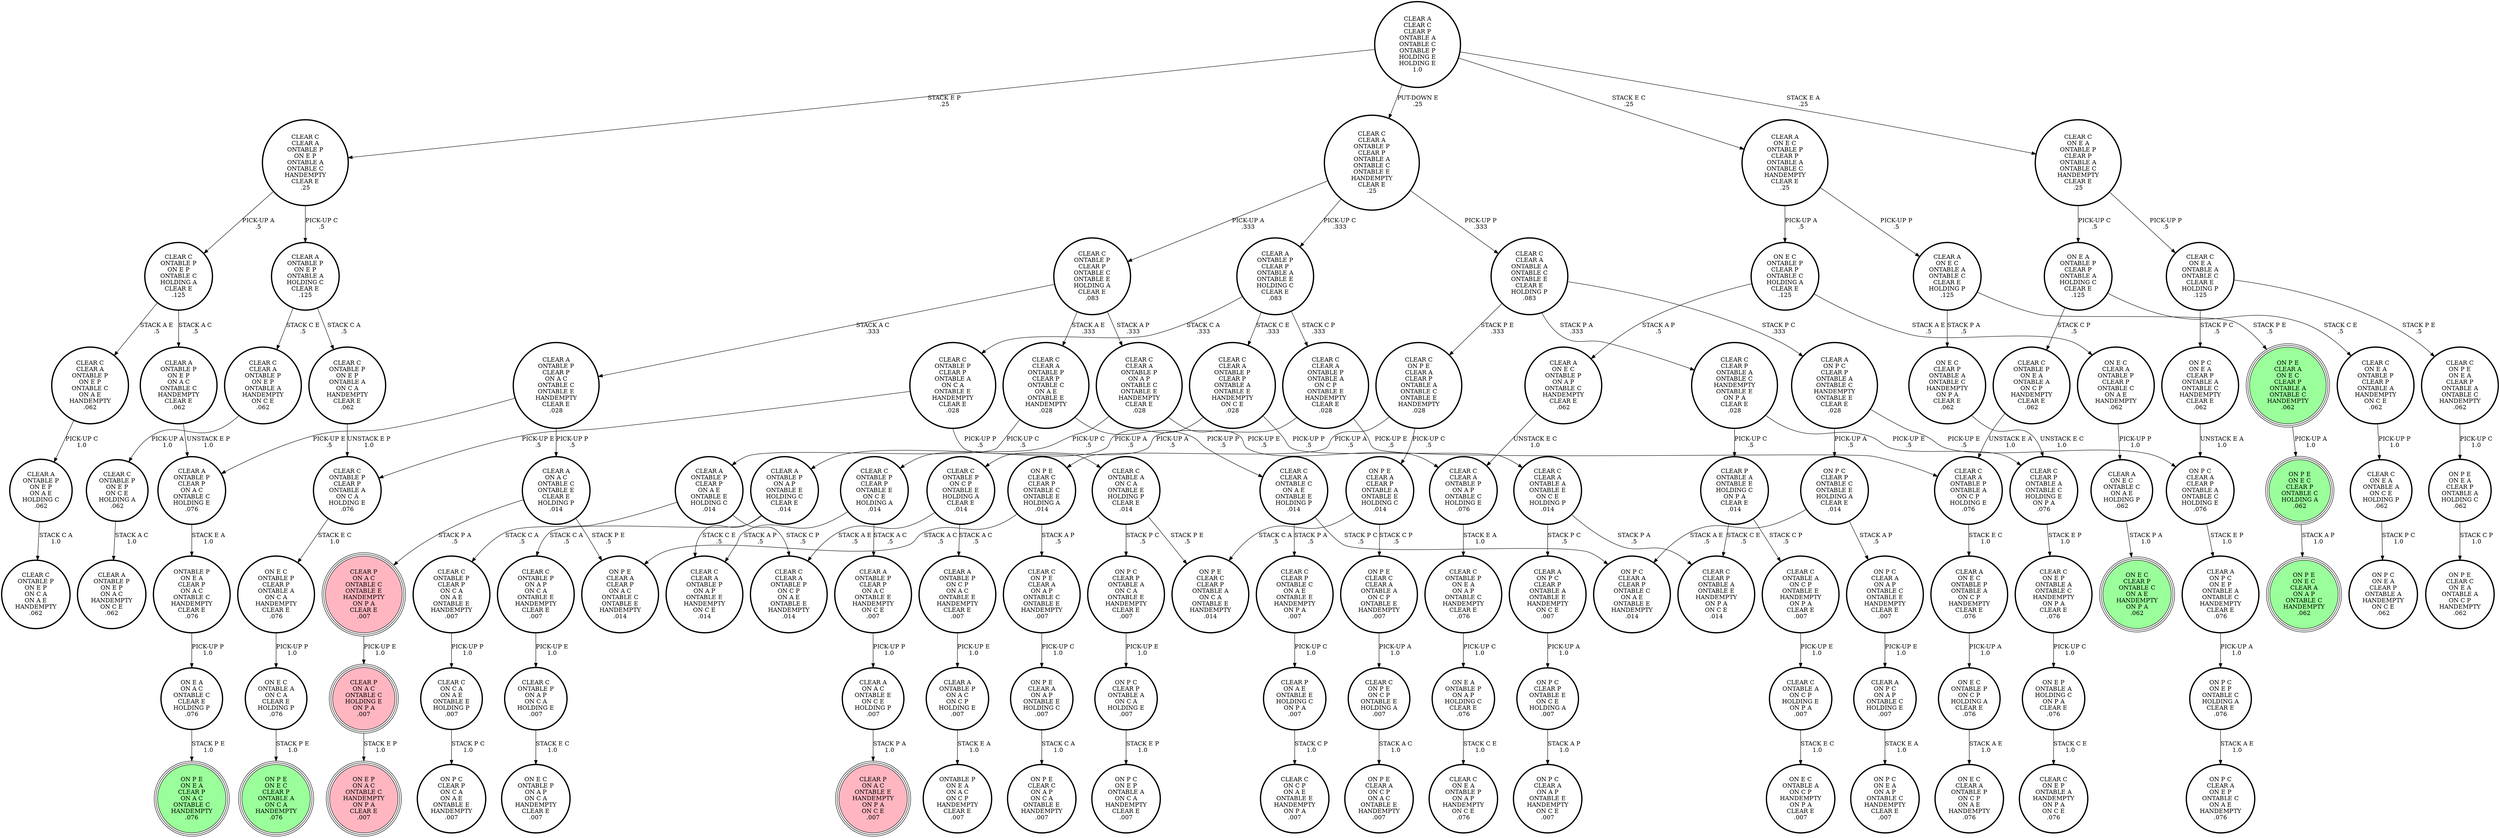 digraph {
"CLEAR C\nONTABLE P\nON E P\nONTABLE C\nHOLDING A\nCLEAR E\n.125\n" -> "CLEAR A\nONTABLE P\nON E P\nON A C\nONTABLE C\nHANDEMPTY\nCLEAR E\n.062\n"[label="STACK A C\n.5\n"];
"CLEAR C\nONTABLE P\nON E P\nONTABLE C\nHOLDING A\nCLEAR E\n.125\n" -> "CLEAR C\nCLEAR A\nONTABLE P\nON E P\nONTABLE C\nON A E\nHANDEMPTY\n.062\n"[label="STACK A E\n.5\n"];
"CLEAR A\nCLEAR C\nCLEAR P\nONTABLE A\nONTABLE C\nONTABLE P\nHOLDING E\nHOLDING E\n1.0\n" -> "CLEAR C\nCLEAR A\nONTABLE P\nCLEAR P\nONTABLE A\nONTABLE C\nONTABLE E\nHANDEMPTY\nCLEAR E\n.25\n"[label="PUT-DOWN E\n.25\n"];
"CLEAR A\nCLEAR C\nCLEAR P\nONTABLE A\nONTABLE C\nONTABLE P\nHOLDING E\nHOLDING E\n1.0\n" -> "CLEAR A\nON E C\nONTABLE P\nCLEAR P\nONTABLE A\nONTABLE C\nHANDEMPTY\nCLEAR E\n.25\n"[label="STACK E C\n.25\n"];
"CLEAR A\nCLEAR C\nCLEAR P\nONTABLE A\nONTABLE C\nONTABLE P\nHOLDING E\nHOLDING E\n1.0\n" -> "CLEAR C\nON E A\nONTABLE P\nCLEAR P\nONTABLE A\nONTABLE C\nHANDEMPTY\nCLEAR E\n.25\n"[label="STACK E A\n.25\n"];
"CLEAR A\nCLEAR C\nCLEAR P\nONTABLE A\nONTABLE C\nONTABLE P\nHOLDING E\nHOLDING E\n1.0\n" -> "CLEAR C\nCLEAR A\nONTABLE P\nON E P\nONTABLE A\nONTABLE C\nHANDEMPTY\nCLEAR E\n.25\n"[label="STACK E P\n.25\n"];
"CLEAR C\nCLEAR P\nONTABLE C\nON A E\nONTABLE E\nHANDEMPTY\nON P A\n.007\n" -> "CLEAR P\nON A E\nONTABLE E\nHOLDING C\nON P A\n.007\n"[label="PICK-UP C\n1.0\n"];
"CLEAR A\nONTABLE P\nON E P\nONTABLE A\nHOLDING C\nCLEAR E\n.125\n" -> "CLEAR C\nCLEAR A\nONTABLE P\nON E P\nONTABLE A\nHANDEMPTY\nON C E\n.062\n"[label="STACK C E\n.5\n"];
"CLEAR A\nONTABLE P\nON E P\nONTABLE A\nHOLDING C\nCLEAR E\n.125\n" -> "CLEAR C\nONTABLE P\nON E P\nONTABLE A\nON C A\nHANDEMPTY\nCLEAR E\n.062\n"[label="STACK C A\n.5\n"];
"CLEAR C\nCLEAR A\nONTABLE P\nON E P\nONTABLE C\nON A E\nHANDEMPTY\n.062\n" -> "CLEAR A\nONTABLE P\nON E P\nON A E\nHOLDING C\n.062\n"[label="PICK-UP C\n1.0\n"];
"CLEAR C\nCLEAR P\nONTABLE A\nONTABLE C\nHANDEMPTY\nONTABLE E\nON P A\nCLEAR E\n.028\n" -> "CLEAR C\nCLEAR P\nONTABLE A\nONTABLE C\nHOLDING E\nON P A\n.076\n"[label="PICK-UP E\n.5\n"];
"CLEAR C\nCLEAR P\nONTABLE A\nONTABLE C\nHANDEMPTY\nONTABLE E\nON P A\nCLEAR E\n.028\n" -> "CLEAR P\nONTABLE A\nONTABLE E\nHOLDING C\nON P A\nCLEAR E\n.014\n"[label="PICK-UP C\n.5\n"];
"CLEAR C\nONTABLE P\nON C P\nONTABLE E\nHOLDING A\nCLEAR E\n.014\n" -> "CLEAR C\nCLEAR A\nONTABLE P\nON C P\nON A E\nONTABLE E\nHANDEMPTY\n.014\n"[label="STACK A E\n.5\n"];
"CLEAR C\nONTABLE P\nON C P\nONTABLE E\nHOLDING A\nCLEAR E\n.014\n" -> "CLEAR A\nONTABLE P\nON C P\nON A C\nONTABLE E\nHANDEMPTY\nCLEAR E\n.007\n"[label="STACK A C\n.5\n"];
"CLEAR C\nONTABLE P\nON E P\nON C E\nHOLDING A\n.062\n" -> "CLEAR A\nONTABLE P\nON E P\nON A C\nHANDEMPTY\nON C E\n.062\n"[label="STACK A C\n1.0\n"];
"CLEAR A\nONTABLE P\nCLEAR P\nON A E\nONTABLE E\nHOLDING C\n.014\n" -> "CLEAR C\nONTABLE P\nCLEAR P\nON C A\nON A E\nONTABLE E\nHANDEMPTY\n.007\n"[label="STACK C A\n.5\n"];
"CLEAR A\nONTABLE P\nCLEAR P\nON A E\nONTABLE E\nHOLDING C\n.014\n" -> "CLEAR C\nCLEAR A\nONTABLE P\nON C P\nON A E\nONTABLE E\nHANDEMPTY\n.014\n"[label="STACK C P\n.5\n"];
"ON P E\nCLEAR A\nCLEAR P\nONTABLE A\nONTABLE E\nHOLDING C\n.014\n" -> "ON P E\nCLEAR C\nCLEAR A\nONTABLE A\nON C P\nONTABLE E\nHANDEMPTY\n.007\n"[label="STACK C P\n.5\n"];
"ON P E\nCLEAR A\nCLEAR P\nONTABLE A\nONTABLE E\nHOLDING C\n.014\n" -> "ON P E\nCLEAR C\nCLEAR P\nONTABLE A\nON C A\nONTABLE E\nHANDEMPTY\n.014\n"[label="STACK C A\n.5\n"];
"CLEAR A\nONTABLE P\nCLEAR P\nON A C\nONTABLE C\nHOLDING E\n.076\n" -> "ONTABLE P\nON E A\nCLEAR P\nON A C\nONTABLE C\nHANDEMPTY\nCLEAR E\n.076\n"[label="STACK E A\n1.0\n"];
"CLEAR C\nONTABLE A\nON C A\nONTABLE E\nHOLDING P\nCLEAR E\n.014\n" -> "ON P E\nCLEAR C\nCLEAR P\nONTABLE A\nON C A\nONTABLE E\nHANDEMPTY\n.014\n"[label="STACK P E\n.5\n"];
"CLEAR C\nONTABLE A\nON C A\nONTABLE E\nHOLDING P\nCLEAR E\n.014\n" -> "ON P C\nCLEAR P\nONTABLE A\nON C A\nONTABLE E\nHANDEMPTY\nCLEAR E\n.007\n"[label="STACK P C\n.5\n"];
"CLEAR C\nONTABLE P\nCLEAR P\nONTABLE E\nON C E\nHOLDING A\n.014\n" -> "CLEAR C\nCLEAR A\nONTABLE P\nON A P\nONTABLE E\nHANDEMPTY\nON C E\n.014\n"[label="STACK A P\n.5\n"];
"CLEAR C\nONTABLE P\nCLEAR P\nONTABLE E\nON C E\nHOLDING A\n.014\n" -> "CLEAR A\nONTABLE P\nCLEAR P\nON A C\nONTABLE E\nHANDEMPTY\nON C E\n.007\n"[label="STACK A C\n.5\n"];
"CLEAR C\nONTABLE P\nCLEAR P\nONTABLE A\nON C A\nHOLDING E\n.076\n" -> "ON E C\nONTABLE P\nCLEAR P\nONTABLE A\nON C A\nHANDEMPTY\nCLEAR E\n.076\n"[label="STACK E C\n1.0\n"];
"CLEAR C\nONTABLE A\nON C P\nHOLDING E\nON P A\n.007\n" -> "ON E C\nONTABLE A\nON C P\nHANDEMPTY\nON P A\nCLEAR E\n.007\n"[label="STACK E C\n1.0\n"];
"CLEAR C\nCLEAR A\nONTABLE P\nCLEAR P\nONTABLE C\nON A E\nONTABLE E\nHANDEMPTY\n.028\n" -> "CLEAR A\nONTABLE P\nCLEAR P\nON A E\nONTABLE E\nHOLDING C\n.014\n"[label="PICK-UP C\n.5\n"];
"CLEAR C\nCLEAR A\nONTABLE P\nCLEAR P\nONTABLE C\nON A E\nONTABLE E\nHANDEMPTY\n.028\n" -> "CLEAR C\nCLEAR A\nONTABLE C\nON A E\nONTABLE E\nHOLDING P\n.014\n"[label="PICK-UP P\n.5\n"];
"ON P C\nCLEAR P\nONTABLE C\nONTABLE E\nHOLDING A\nCLEAR E\n.014\n" -> "ON P C\nCLEAR A\nCLEAR P\nONTABLE C\nON A E\nONTABLE E\nHANDEMPTY\n.014\n"[label="STACK A E\n.5\n"];
"ON P C\nCLEAR P\nONTABLE C\nONTABLE E\nHOLDING A\nCLEAR E\n.014\n" -> "ON P C\nCLEAR A\nON A P\nONTABLE C\nONTABLE E\nHANDEMPTY\nCLEAR E\n.007\n"[label="STACK A P\n.5\n"];
"CLEAR C\nCLEAR A\nONTABLE P\nON E P\nONTABLE A\nHANDEMPTY\nON C E\n.062\n" -> "CLEAR C\nONTABLE P\nON E P\nON C E\nHOLDING A\n.062\n"[label="PICK-UP A\n1.0\n"];
"CLEAR A\nONTABLE P\nCLEAR P\nONTABLE A\nONTABLE E\nHOLDING C\nCLEAR E\n.083\n" -> "CLEAR C\nCLEAR A\nONTABLE P\nCLEAR P\nONTABLE A\nONTABLE E\nHANDEMPTY\nON C E\n.028\n"[label="STACK C E\n.333\n"];
"CLEAR A\nONTABLE P\nCLEAR P\nONTABLE A\nONTABLE E\nHOLDING C\nCLEAR E\n.083\n" -> "CLEAR C\nCLEAR A\nONTABLE P\nONTABLE A\nON C P\nONTABLE E\nHANDEMPTY\nCLEAR E\n.028\n"[label="STACK C P\n.333\n"];
"CLEAR A\nONTABLE P\nCLEAR P\nONTABLE A\nONTABLE E\nHOLDING C\nCLEAR E\n.083\n" -> "CLEAR C\nONTABLE P\nCLEAR P\nONTABLE A\nON C A\nONTABLE E\nHANDEMPTY\nCLEAR E\n.028\n"[label="STACK C A\n.333\n"];
"ON P E\nON E C\nCLEAR P\nONTABLE C\nHOLDING A\n.062\n" -> "ON P E\nON E C\nCLEAR A\nON A P\nONTABLE C\nHANDEMPTY\n.062\n"[label="STACK A P\n1.0\n"];
"CLEAR A\nONTABLE P\nON A P\nONTABLE E\nHOLDING C\nCLEAR E\n.014\n" -> "CLEAR C\nONTABLE P\nON A P\nON C A\nONTABLE E\nHANDEMPTY\nCLEAR E\n.007\n"[label="STACK C A\n.5\n"];
"CLEAR A\nONTABLE P\nON A P\nONTABLE E\nHOLDING C\nCLEAR E\n.014\n" -> "CLEAR C\nCLEAR A\nONTABLE P\nON A P\nONTABLE E\nHANDEMPTY\nON C E\n.014\n"[label="STACK C E\n.5\n"];
"CLEAR A\nONTABLE P\nCLEAR P\nON A C\nONTABLE C\nONTABLE E\nHANDEMPTY\nCLEAR E\n.028\n" -> "CLEAR A\nONTABLE P\nCLEAR P\nON A C\nONTABLE C\nHOLDING E\n.076\n"[label="PICK-UP E\n.5\n"];
"CLEAR A\nONTABLE P\nCLEAR P\nON A C\nONTABLE C\nONTABLE E\nHANDEMPTY\nCLEAR E\n.028\n" -> "CLEAR A\nON A C\nONTABLE C\nONTABLE E\nCLEAR E\nHOLDING P\n.014\n"[label="PICK-UP P\n.5\n"];
"ON E C\nONTABLE P\nCLEAR P\nONTABLE C\nHOLDING A\nCLEAR E\n.125\n" -> "CLEAR A\nON E C\nONTABLE P\nON A P\nONTABLE C\nHANDEMPTY\nCLEAR E\n.062\n"[label="STACK A P\n.5\n"];
"ON E C\nONTABLE P\nCLEAR P\nONTABLE C\nHOLDING A\nCLEAR E\n.125\n" -> "ON E C\nCLEAR A\nONTABLE P\nCLEAR P\nONTABLE C\nON A E\nHANDEMPTY\n.062\n"[label="STACK A E\n.5\n"];
"CLEAR C\nONTABLE P\nON A P\nON C A\nHOLDING E\n.007\n" -> "ON E C\nONTABLE P\nON A P\nON C A\nHANDEMPTY\nCLEAR E\n.007\n"[label="STACK E C\n1.0\n"];
"CLEAR A\nONTABLE P\nCLEAR P\nON A C\nONTABLE E\nHANDEMPTY\nON C E\n.007\n" -> "CLEAR A\nON A C\nONTABLE E\nON C E\nHOLDING P\n.007\n"[label="PICK-UP P\n1.0\n"];
"CLEAR C\nON E A\nONTABLE A\nONTABLE C\nCLEAR E\nHOLDING P\n.125\n" -> "CLEAR C\nON P E\nON E A\nCLEAR P\nONTABLE A\nONTABLE C\nHANDEMPTY\n.062\n"[label="STACK P E\n.5\n"];
"CLEAR C\nON E A\nONTABLE A\nONTABLE C\nCLEAR E\nHOLDING P\n.125\n" -> "ON P C\nON E A\nCLEAR P\nONTABLE A\nONTABLE C\nHANDEMPTY\nCLEAR E\n.062\n"[label="STACK P C\n.5\n"];
"ON P C\nCLEAR A\nON A P\nONTABLE C\nONTABLE E\nHANDEMPTY\nCLEAR E\n.007\n" -> "CLEAR A\nON P C\nON A P\nONTABLE C\nHOLDING E\n.007\n"[label="PICK-UP E\n1.0\n"];
"CLEAR C\nON P E\nON C P\nONTABLE E\nHOLDING A\n.007\n" -> "ON P E\nCLEAR A\nON C P\nON A C\nONTABLE E\nHANDEMPTY\n.007\n"[label="STACK A C\n1.0\n"];
"CLEAR C\nCLEAR A\nONTABLE P\nCLEAR P\nONTABLE A\nONTABLE C\nONTABLE E\nHANDEMPTY\nCLEAR E\n.25\n" -> "CLEAR C\nONTABLE P\nCLEAR P\nONTABLE C\nONTABLE E\nHOLDING A\nCLEAR E\n.083\n"[label="PICK-UP A\n.333\n"];
"CLEAR C\nCLEAR A\nONTABLE P\nCLEAR P\nONTABLE A\nONTABLE C\nONTABLE E\nHANDEMPTY\nCLEAR E\n.25\n" -> "CLEAR A\nONTABLE P\nCLEAR P\nONTABLE A\nONTABLE E\nHOLDING C\nCLEAR E\n.083\n"[label="PICK-UP C\n.333\n"];
"CLEAR C\nCLEAR A\nONTABLE P\nCLEAR P\nONTABLE A\nONTABLE C\nONTABLE E\nHANDEMPTY\nCLEAR E\n.25\n" -> "CLEAR C\nCLEAR A\nONTABLE A\nONTABLE C\nONTABLE E\nCLEAR E\nHOLDING P\n.083\n"[label="PICK-UP P\n.333\n"];
"ON P E\nCLEAR A\nON A P\nONTABLE E\nHOLDING C\n.007\n" -> "ON P E\nCLEAR C\nON A P\nON C A\nONTABLE E\nHANDEMPTY\n.007\n"[label="STACK C A\n1.0\n"];
"CLEAR A\nON E C\nONTABLE P\nONTABLE A\nON C P\nHANDEMPTY\nCLEAR E\n.076\n" -> "ON E C\nONTABLE P\nON C P\nHOLDING A\nCLEAR E\n.076\n"[label="PICK-UP A\n1.0\n"];
"ON P E\nON E A\nCLEAR P\nONTABLE A\nHOLDING C\n.062\n" -> "ON P E\nCLEAR C\nON E A\nONTABLE A\nON C P\nHANDEMPTY\n.062\n"[label="STACK C P\n1.0\n"];
"CLEAR P\nONTABLE A\nONTABLE E\nHOLDING C\nON P A\nCLEAR E\n.014\n" -> "CLEAR C\nCLEAR P\nONTABLE A\nONTABLE E\nHANDEMPTY\nON P A\nON C E\n.014\n"[label="STACK C E\n.5\n"];
"CLEAR P\nONTABLE A\nONTABLE E\nHOLDING C\nON P A\nCLEAR E\n.014\n" -> "CLEAR C\nONTABLE A\nON C P\nONTABLE E\nHANDEMPTY\nON P A\nCLEAR E\n.007\n"[label="STACK C P\n.5\n"];
"CLEAR C\nON E A\nONTABLE P\nCLEAR P\nONTABLE A\nHANDEMPTY\nON C E\n.062\n" -> "CLEAR C\nON E A\nONTABLE A\nON C E\nHOLDING P\n.062\n"[label="PICK-UP P\n1.0\n"];
"CLEAR A\nON A C\nONTABLE C\nONTABLE E\nCLEAR E\nHOLDING P\n.014\n" -> "ON P E\nCLEAR A\nCLEAR P\nON A C\nONTABLE C\nONTABLE E\nHANDEMPTY\n.014\n"[label="STACK P E\n.5\n"];
"CLEAR A\nON A C\nONTABLE C\nONTABLE E\nCLEAR E\nHOLDING P\n.014\n" -> "CLEAR P\nON A C\nONTABLE C\nONTABLE E\nHANDEMPTY\nON P A\nCLEAR E\n.007\n"[label="STACK P A\n.5\n"];
"CLEAR C\nCLEAR A\nONTABLE A\nONTABLE E\nON C E\nHOLDING P\n.014\n" -> "CLEAR A\nON P C\nCLEAR P\nONTABLE A\nONTABLE E\nHANDEMPTY\nON C E\n.007\n"[label="STACK P C\n.5\n"];
"CLEAR C\nCLEAR A\nONTABLE A\nONTABLE E\nON C E\nHOLDING P\n.014\n" -> "CLEAR C\nCLEAR P\nONTABLE A\nONTABLE E\nHANDEMPTY\nON P A\nON C E\n.014\n"[label="STACK P A\n.5\n"];
"CLEAR C\nCLEAR A\nONTABLE P\nCLEAR P\nONTABLE A\nONTABLE E\nHANDEMPTY\nON C E\n.028\n" -> "CLEAR C\nCLEAR A\nONTABLE A\nONTABLE E\nON C E\nHOLDING P\n.014\n"[label="PICK-UP P\n.5\n"];
"CLEAR C\nCLEAR A\nONTABLE P\nCLEAR P\nONTABLE A\nONTABLE E\nHANDEMPTY\nON C E\n.028\n" -> "CLEAR C\nONTABLE P\nCLEAR P\nONTABLE E\nON C E\nHOLDING A\n.014\n"[label="PICK-UP A\n.5\n"];
"CLEAR C\nONTABLE P\nON A P\nON C A\nONTABLE E\nHANDEMPTY\nCLEAR E\n.007\n" -> "CLEAR C\nONTABLE P\nON A P\nON C A\nHOLDING E\n.007\n"[label="PICK-UP E\n1.0\n"];
"CLEAR C\nCLEAR A\nONTABLE P\nONTABLE A\nON C P\nONTABLE E\nHANDEMPTY\nCLEAR E\n.028\n" -> "CLEAR C\nCLEAR A\nONTABLE P\nONTABLE A\nON C P\nHOLDING E\n.076\n"[label="PICK-UP E\n.5\n"];
"CLEAR C\nCLEAR A\nONTABLE P\nONTABLE A\nON C P\nONTABLE E\nHANDEMPTY\nCLEAR E\n.028\n" -> "CLEAR C\nONTABLE P\nON C P\nONTABLE E\nHOLDING A\nCLEAR E\n.014\n"[label="PICK-UP A\n.5\n"];
"CLEAR A\nON P C\nON E P\nONTABLE A\nONTABLE C\nHANDEMPTY\nCLEAR E\n.076\n" -> "ON P C\nON E P\nONTABLE C\nHOLDING A\nCLEAR E\n.076\n"[label="PICK-UP A\n1.0\n"];
"CLEAR P\nON A E\nONTABLE E\nHOLDING C\nON P A\n.007\n" -> "CLEAR C\nON C P\nON A E\nONTABLE E\nHANDEMPTY\nON P A\n.007\n"[label="STACK C P\n1.0\n"];
"CLEAR C\nCLEAR P\nONTABLE A\nONTABLE C\nHOLDING E\nON P A\n.076\n" -> "CLEAR C\nON E P\nONTABLE A\nONTABLE C\nHANDEMPTY\nON P A\nCLEAR E\n.076\n"[label="STACK E P\n1.0\n"];
"CLEAR A\nONTABLE P\nON C P\nON A C\nONTABLE E\nHANDEMPTY\nCLEAR E\n.007\n" -> "CLEAR A\nONTABLE P\nON A C\nON C P\nHOLDING E\n.007\n"[label="PICK-UP E\n1.0\n"];
"CLEAR C\nON E P\nONTABLE A\nONTABLE C\nHANDEMPTY\nON P A\nCLEAR E\n.076\n" -> "ON E P\nONTABLE A\nHOLDING C\nON P A\nCLEAR E\n.076\n"[label="PICK-UP C\n1.0\n"];
"ON P E\nCLEAR C\nCLEAR A\nONTABLE A\nON C P\nONTABLE E\nHANDEMPTY\n.007\n" -> "CLEAR C\nON P E\nON C P\nONTABLE E\nHOLDING A\n.007\n"[label="PICK-UP A\n1.0\n"];
"CLEAR A\nONTABLE P\nON E P\nON A E\nHOLDING C\n.062\n" -> "CLEAR C\nONTABLE P\nON E P\nON C A\nON A E\nHANDEMPTY\n.062\n"[label="STACK C A\n1.0\n"];
"CLEAR C\nONTABLE P\nON E A\nONTABLE A\nON C P\nHANDEMPTY\nCLEAR E\n.062\n" -> "CLEAR C\nCLEAR A\nONTABLE P\nONTABLE A\nON C P\nHOLDING E\n.076\n"[label="UNSTACK E A\n1.0\n"];
"CLEAR C\nONTABLE P\nCLEAR P\nONTABLE A\nON C A\nONTABLE E\nHANDEMPTY\nCLEAR E\n.028\n" -> "CLEAR C\nONTABLE P\nCLEAR P\nONTABLE A\nON C A\nHOLDING E\n.076\n"[label="PICK-UP E\n.5\n"];
"CLEAR C\nONTABLE P\nCLEAR P\nONTABLE A\nON C A\nONTABLE E\nHANDEMPTY\nCLEAR E\n.028\n" -> "CLEAR C\nONTABLE A\nON C A\nONTABLE E\nHOLDING P\nCLEAR E\n.014\n"[label="PICK-UP P\n.5\n"];
"CLEAR P\nON A C\nONTABLE C\nONTABLE E\nHANDEMPTY\nON P A\nCLEAR E\n.007\n" -> "CLEAR P\nON A C\nONTABLE C\nHOLDING E\nON P A\n.007\n"[label="PICK-UP E\n1.0\n"];
"ONTABLE P\nON E A\nCLEAR P\nON A C\nONTABLE C\nHANDEMPTY\nCLEAR E\n.076\n" -> "ON E A\nON A C\nONTABLE C\nCLEAR E\nHOLDING P\n.076\n"[label="PICK-UP P\n1.0\n"];
"CLEAR A\nONTABLE P\nON A C\nON C P\nHOLDING E\n.007\n" -> "ONTABLE P\nON E A\nON A C\nON C P\nHANDEMPTY\nCLEAR E\n.007\n"[label="STACK E A\n1.0\n"];
"ON E C\nONTABLE P\nON C P\nHOLDING A\nCLEAR E\n.076\n" -> "ON E C\nCLEAR A\nONTABLE P\nON C P\nON A E\nHANDEMPTY\n.076\n"[label="STACK A E\n1.0\n"];
"CLEAR A\nON E C\nONTABLE C\nON A E\nHOLDING P\n.062\n" -> "ON E C\nCLEAR P\nONTABLE C\nON A E\nHANDEMPTY\nON P A\n.062\n"[label="STACK P A\n1.0\n"];
"CLEAR C\nONTABLE P\nCLEAR P\nONTABLE C\nONTABLE E\nHOLDING A\nCLEAR E\n.083\n" -> "CLEAR A\nONTABLE P\nCLEAR P\nON A C\nONTABLE C\nONTABLE E\nHANDEMPTY\nCLEAR E\n.028\n"[label="STACK A C\n.333\n"];
"CLEAR C\nONTABLE P\nCLEAR P\nONTABLE C\nONTABLE E\nHOLDING A\nCLEAR E\n.083\n" -> "CLEAR C\nCLEAR A\nONTABLE P\nCLEAR P\nONTABLE C\nON A E\nONTABLE E\nHANDEMPTY\n.028\n"[label="STACK A E\n.333\n"];
"CLEAR C\nONTABLE P\nCLEAR P\nONTABLE C\nONTABLE E\nHOLDING A\nCLEAR E\n.083\n" -> "CLEAR C\nCLEAR A\nONTABLE P\nON A P\nONTABLE C\nONTABLE E\nHANDEMPTY\nCLEAR E\n.028\n"[label="STACK A P\n.333\n"];
"ON E C\nCLEAR P\nONTABLE A\nONTABLE C\nHANDEMPTY\nON P A\nCLEAR E\n.062\n" -> "CLEAR C\nCLEAR P\nONTABLE A\nONTABLE C\nHOLDING E\nON P A\n.076\n"[label="UNSTACK E C\n1.0\n"];
"ON E P\nONTABLE A\nHOLDING C\nON P A\nCLEAR E\n.076\n" -> "CLEAR C\nON E P\nONTABLE A\nHANDEMPTY\nON P A\nON C E\n.076\n"[label="STACK C E\n1.0\n"];
"ON P E\nCLEAR A\nON E C\nCLEAR P\nONTABLE A\nONTABLE C\nHANDEMPTY\n.062\n" -> "ON P E\nON E C\nCLEAR P\nONTABLE C\nHOLDING A\n.062\n"[label="PICK-UP A\n1.0\n"];
"CLEAR C\nON P E\nCLEAR A\nON A P\nONTABLE C\nONTABLE E\nHANDEMPTY\n.007\n" -> "ON P E\nCLEAR A\nON A P\nONTABLE E\nHOLDING C\n.007\n"[label="PICK-UP C\n1.0\n"];
"ON E A\nONTABLE P\nON A P\nHOLDING C\nCLEAR E\n.076\n" -> "CLEAR C\nON E A\nONTABLE P\nON A P\nHANDEMPTY\nON C E\n.076\n"[label="STACK C E\n1.0\n"];
"CLEAR C\nON E A\nONTABLE A\nON C E\nHOLDING P\n.062\n" -> "ON P C\nON E A\nCLEAR P\nONTABLE A\nHANDEMPTY\nON C E\n.062\n"[label="STACK P C\n1.0\n"];
"CLEAR C\nCLEAR A\nONTABLE P\nON A P\nONTABLE C\nHOLDING E\n.076\n" -> "CLEAR C\nONTABLE P\nON E A\nON A P\nONTABLE C\nHANDEMPTY\nCLEAR E\n.076\n"[label="STACK E A\n1.0\n"];
"CLEAR A\nON E C\nONTABLE A\nONTABLE C\nCLEAR E\nHOLDING P\n.125\n" -> "ON P E\nCLEAR A\nON E C\nCLEAR P\nONTABLE A\nONTABLE C\nHANDEMPTY\n.062\n"[label="STACK P E\n.5\n"];
"CLEAR A\nON E C\nONTABLE A\nONTABLE C\nCLEAR E\nHOLDING P\n.125\n" -> "ON E C\nCLEAR P\nONTABLE A\nONTABLE C\nHANDEMPTY\nON P A\nCLEAR E\n.062\n"[label="STACK P A\n.5\n"];
"ON P C\nCLEAR P\nONTABLE E\nON C E\nHOLDING A\n.007\n" -> "ON P C\nCLEAR A\nON A P\nONTABLE E\nHANDEMPTY\nON C E\n.007\n"[label="STACK A P\n1.0\n"];
"ON P E\nCLEAR C\nCLEAR P\nONTABLE C\nONTABLE E\nHOLDING A\n.014\n" -> "ON P E\nCLEAR A\nCLEAR P\nON A C\nONTABLE C\nONTABLE E\nHANDEMPTY\n.014\n"[label="STACK A C\n.5\n"];
"ON P E\nCLEAR C\nCLEAR P\nONTABLE C\nONTABLE E\nHOLDING A\n.014\n" -> "CLEAR C\nON P E\nCLEAR A\nON A P\nONTABLE C\nONTABLE E\nHANDEMPTY\n.007\n"[label="STACK A P\n.5\n"];
"ON E C\nONTABLE P\nCLEAR P\nONTABLE A\nON C A\nHANDEMPTY\nCLEAR E\n.076\n" -> "ON E C\nONTABLE A\nON C A\nCLEAR E\nHOLDING P\n.076\n"[label="PICK-UP P\n1.0\n"];
"CLEAR C\nCLEAR A\nONTABLE P\nONTABLE A\nON C P\nHOLDING E\n.076\n" -> "CLEAR A\nON E C\nONTABLE P\nONTABLE A\nON C P\nHANDEMPTY\nCLEAR E\n.076\n"[label="STACK E C\n1.0\n"];
"ON P C\nCLEAR P\nONTABLE A\nON C A\nHOLDING E\n.007\n" -> "ON P C\nON E P\nONTABLE A\nON C A\nHANDEMPTY\nCLEAR E\n.007\n"[label="STACK E P\n1.0\n"];
"CLEAR C\nCLEAR A\nONTABLE C\nON A E\nONTABLE E\nHOLDING P\n.014\n" -> "CLEAR C\nCLEAR P\nONTABLE C\nON A E\nONTABLE E\nHANDEMPTY\nON P A\n.007\n"[label="STACK P A\n.5\n"];
"CLEAR C\nCLEAR A\nONTABLE C\nON A E\nONTABLE E\nHOLDING P\n.014\n" -> "ON P C\nCLEAR A\nCLEAR P\nONTABLE C\nON A E\nONTABLE E\nHANDEMPTY\n.014\n"[label="STACK P C\n.5\n"];
"CLEAR C\nON E A\nONTABLE P\nCLEAR P\nONTABLE A\nONTABLE C\nHANDEMPTY\nCLEAR E\n.25\n" -> "CLEAR C\nON E A\nONTABLE A\nONTABLE C\nCLEAR E\nHOLDING P\n.125\n"[label="PICK-UP P\n.5\n"];
"CLEAR C\nON E A\nONTABLE P\nCLEAR P\nONTABLE A\nONTABLE C\nHANDEMPTY\nCLEAR E\n.25\n" -> "ON E A\nONTABLE P\nCLEAR P\nONTABLE A\nHOLDING C\nCLEAR E\n.125\n"[label="PICK-UP C\n.5\n"];
"CLEAR A\nON E C\nONTABLE P\nCLEAR P\nONTABLE A\nONTABLE C\nHANDEMPTY\nCLEAR E\n.25\n" -> "CLEAR A\nON E C\nONTABLE A\nONTABLE C\nCLEAR E\nHOLDING P\n.125\n"[label="PICK-UP P\n.5\n"];
"CLEAR A\nON E C\nONTABLE P\nCLEAR P\nONTABLE A\nONTABLE C\nHANDEMPTY\nCLEAR E\n.25\n" -> "ON E C\nONTABLE P\nCLEAR P\nONTABLE C\nHOLDING A\nCLEAR E\n.125\n"[label="PICK-UP A\n.5\n"];
"CLEAR A\nONTABLE P\nON E P\nON A C\nONTABLE C\nHANDEMPTY\nCLEAR E\n.062\n" -> "CLEAR A\nONTABLE P\nCLEAR P\nON A C\nONTABLE C\nHOLDING E\n.076\n"[label="UNSTACK E P\n1.0\n"];
"CLEAR C\nON P E\nON E A\nCLEAR P\nONTABLE A\nONTABLE C\nHANDEMPTY\n.062\n" -> "ON P E\nON E A\nCLEAR P\nONTABLE A\nHOLDING C\n.062\n"[label="PICK-UP C\n1.0\n"];
"ON E A\nONTABLE P\nCLEAR P\nONTABLE A\nHOLDING C\nCLEAR E\n.125\n" -> "CLEAR C\nONTABLE P\nON E A\nONTABLE A\nON C P\nHANDEMPTY\nCLEAR E\n.062\n"[label="STACK C P\n.5\n"];
"ON E A\nONTABLE P\nCLEAR P\nONTABLE A\nHOLDING C\nCLEAR E\n.125\n" -> "CLEAR C\nON E A\nONTABLE P\nCLEAR P\nONTABLE A\nHANDEMPTY\nON C E\n.062\n"[label="STACK C E\n.5\n"];
"CLEAR P\nON A C\nONTABLE C\nHOLDING E\nON P A\n.007\n" -> "ON E P\nON A C\nONTABLE C\nHANDEMPTY\nON P A\nCLEAR E\n.007\n"[label="STACK E P\n1.0\n"];
"ON P C\nON E A\nCLEAR P\nONTABLE A\nONTABLE C\nHANDEMPTY\nCLEAR E\n.062\n" -> "ON P C\nCLEAR A\nCLEAR P\nONTABLE A\nONTABLE C\nHOLDING E\n.076\n"[label="UNSTACK E A\n1.0\n"];
"CLEAR C\nCLEAR A\nONTABLE P\nON A P\nONTABLE C\nONTABLE E\nHANDEMPTY\nCLEAR E\n.028\n" -> "CLEAR C\nCLEAR A\nONTABLE P\nON A P\nONTABLE C\nHOLDING E\n.076\n"[label="PICK-UP E\n.5\n"];
"CLEAR C\nCLEAR A\nONTABLE P\nON A P\nONTABLE C\nONTABLE E\nHANDEMPTY\nCLEAR E\n.028\n" -> "CLEAR A\nONTABLE P\nON A P\nONTABLE E\nHOLDING C\nCLEAR E\n.014\n"[label="PICK-UP C\n.5\n"];
"CLEAR A\nON P C\nCLEAR P\nONTABLE A\nONTABLE C\nHANDEMPTY\nONTABLE E\nCLEAR E\n.028\n" -> "ON P C\nCLEAR P\nONTABLE C\nONTABLE E\nHOLDING A\nCLEAR E\n.014\n"[label="PICK-UP A\n.5\n"];
"CLEAR A\nON P C\nCLEAR P\nONTABLE A\nONTABLE C\nHANDEMPTY\nONTABLE E\nCLEAR E\n.028\n" -> "ON P C\nCLEAR A\nCLEAR P\nONTABLE A\nONTABLE C\nHOLDING E\n.076\n"[label="PICK-UP E\n.5\n"];
"CLEAR A\nON A C\nONTABLE E\nON C E\nHOLDING P\n.007\n" -> "CLEAR P\nON A C\nONTABLE E\nHANDEMPTY\nON P A\nON C E\n.007\n"[label="STACK P A\n1.0\n"];
"ON E C\nCLEAR A\nONTABLE P\nCLEAR P\nONTABLE C\nON A E\nHANDEMPTY\n.062\n" -> "CLEAR A\nON E C\nONTABLE C\nON A E\nHOLDING P\n.062\n"[label="PICK-UP P\n1.0\n"];
"CLEAR C\nON C A\nON A E\nONTABLE E\nHOLDING P\n.007\n" -> "ON P C\nCLEAR P\nON C A\nON A E\nONTABLE E\nHANDEMPTY\n.007\n"[label="STACK P C\n1.0\n"];
"CLEAR C\nCLEAR A\nONTABLE A\nONTABLE C\nONTABLE E\nCLEAR E\nHOLDING P\n.083\n" -> "CLEAR C\nCLEAR P\nONTABLE A\nONTABLE C\nHANDEMPTY\nONTABLE E\nON P A\nCLEAR E\n.028\n"[label="STACK P A\n.333\n"];
"CLEAR C\nCLEAR A\nONTABLE A\nONTABLE C\nONTABLE E\nCLEAR E\nHOLDING P\n.083\n" -> "CLEAR C\nON P E\nCLEAR A\nCLEAR P\nONTABLE A\nONTABLE C\nONTABLE E\nHANDEMPTY\n.028\n"[label="STACK P E\n.333\n"];
"CLEAR C\nCLEAR A\nONTABLE A\nONTABLE C\nONTABLE E\nCLEAR E\nHOLDING P\n.083\n" -> "CLEAR A\nON P C\nCLEAR P\nONTABLE A\nONTABLE C\nHANDEMPTY\nONTABLE E\nCLEAR E\n.028\n"[label="STACK P C\n.333\n"];
"CLEAR A\nON P C\nON A P\nONTABLE C\nHOLDING E\n.007\n" -> "ON P C\nON E A\nON A P\nONTABLE C\nHANDEMPTY\nCLEAR E\n.007\n"[label="STACK E A\n1.0\n"];
"ON E C\nONTABLE A\nON C A\nCLEAR E\nHOLDING P\n.076\n" -> "ON P E\nON E C\nCLEAR P\nONTABLE A\nON C A\nHANDEMPTY\n.076\n"[label="STACK P E\n1.0\n"];
"ON E A\nON A C\nONTABLE C\nCLEAR E\nHOLDING P\n.076\n" -> "ON P E\nON E A\nCLEAR P\nON A C\nONTABLE C\nHANDEMPTY\n.076\n"[label="STACK P E\n1.0\n"];
"CLEAR C\nONTABLE P\nON E P\nONTABLE A\nON C A\nHANDEMPTY\nCLEAR E\n.062\n" -> "CLEAR C\nONTABLE P\nCLEAR P\nONTABLE A\nON C A\nHOLDING E\n.076\n"[label="UNSTACK E P\n1.0\n"];
"CLEAR C\nONTABLE A\nON C P\nONTABLE E\nHANDEMPTY\nON P A\nCLEAR E\n.007\n" -> "CLEAR C\nONTABLE A\nON C P\nHOLDING E\nON P A\n.007\n"[label="PICK-UP E\n1.0\n"];
"CLEAR C\nONTABLE P\nON E A\nON A P\nONTABLE C\nHANDEMPTY\nCLEAR E\n.076\n" -> "ON E A\nONTABLE P\nON A P\nHOLDING C\nCLEAR E\n.076\n"[label="PICK-UP C\n1.0\n"];
"CLEAR C\nCLEAR A\nONTABLE P\nON E P\nONTABLE A\nONTABLE C\nHANDEMPTY\nCLEAR E\n.25\n" -> "CLEAR A\nONTABLE P\nON E P\nONTABLE A\nHOLDING C\nCLEAR E\n.125\n"[label="PICK-UP C\n.5\n"];
"CLEAR C\nCLEAR A\nONTABLE P\nON E P\nONTABLE A\nONTABLE C\nHANDEMPTY\nCLEAR E\n.25\n" -> "CLEAR C\nONTABLE P\nON E P\nONTABLE C\nHOLDING A\nCLEAR E\n.125\n"[label="PICK-UP A\n.5\n"];
"CLEAR A\nON P C\nCLEAR P\nONTABLE A\nONTABLE E\nHANDEMPTY\nON C E\n.007\n" -> "ON P C\nCLEAR P\nONTABLE E\nON C E\nHOLDING A\n.007\n"[label="PICK-UP A\n1.0\n"];
"ON P C\nON E P\nONTABLE C\nHOLDING A\nCLEAR E\n.076\n" -> "ON P C\nCLEAR A\nON E P\nONTABLE C\nON A E\nHANDEMPTY\n.076\n"[label="STACK A E\n1.0\n"];
"ON P C\nCLEAR A\nCLEAR P\nONTABLE A\nONTABLE C\nHOLDING E\n.076\n" -> "CLEAR A\nON P C\nON E P\nONTABLE A\nONTABLE C\nHANDEMPTY\nCLEAR E\n.076\n"[label="STACK E P\n1.0\n"];
"CLEAR A\nON E C\nONTABLE P\nON A P\nONTABLE C\nHANDEMPTY\nCLEAR E\n.062\n" -> "CLEAR C\nCLEAR A\nONTABLE P\nON A P\nONTABLE C\nHOLDING E\n.076\n"[label="UNSTACK E C\n1.0\n"];
"ON P C\nCLEAR P\nONTABLE A\nON C A\nONTABLE E\nHANDEMPTY\nCLEAR E\n.007\n" -> "ON P C\nCLEAR P\nONTABLE A\nON C A\nHOLDING E\n.007\n"[label="PICK-UP E\n1.0\n"];
"CLEAR C\nON P E\nCLEAR A\nCLEAR P\nONTABLE A\nONTABLE C\nONTABLE E\nHANDEMPTY\n.028\n" -> "ON P E\nCLEAR A\nCLEAR P\nONTABLE A\nONTABLE E\nHOLDING C\n.014\n"[label="PICK-UP C\n.5\n"];
"CLEAR C\nON P E\nCLEAR A\nCLEAR P\nONTABLE A\nONTABLE C\nONTABLE E\nHANDEMPTY\n.028\n" -> "ON P E\nCLEAR C\nCLEAR P\nONTABLE C\nONTABLE E\nHOLDING A\n.014\n"[label="PICK-UP A\n.5\n"];
"CLEAR C\nONTABLE P\nCLEAR P\nON C A\nON A E\nONTABLE E\nHANDEMPTY\n.007\n" -> "CLEAR C\nON C A\nON A E\nONTABLE E\nHOLDING P\n.007\n"[label="PICK-UP P\n1.0\n"];
"ON E P\nON A C\nONTABLE C\nHANDEMPTY\nON P A\nCLEAR E\n.007\n" [shape=circle, style=filled, fillcolor=lightpink, peripheries=3];
"CLEAR P\nON A C\nONTABLE E\nHANDEMPTY\nON P A\nON C E\n.007\n" [shape=circle, style=filled, fillcolor=lightpink, peripheries=3];
"ON P E\nON E C\nCLEAR A\nON A P\nONTABLE C\nHANDEMPTY\n.062\n" [shape=circle, style=filled, fillcolor=palegreen1, peripheries=3];
"ON P E\nCLEAR C\nON A P\nON C A\nONTABLE E\nHANDEMPTY\n.007\n" [shape=circle, penwidth=3];
"CLEAR C\nONTABLE P\nON E P\nON C A\nON A E\nHANDEMPTY\n.062\n" [shape=circle, penwidth=3];
"ON P E\nCLEAR C\nCLEAR P\nONTABLE A\nON C A\nONTABLE E\nHANDEMPTY\n.014\n" [shape=circle, penwidth=3];
"ON P C\nCLEAR A\nCLEAR P\nONTABLE C\nON A E\nONTABLE E\nHANDEMPTY\n.014\n" [shape=circle, penwidth=3];
"ON P C\nON E P\nONTABLE A\nON C A\nHANDEMPTY\nCLEAR E\n.007\n" [shape=circle, penwidth=3];
"ON P C\nON E A\nCLEAR P\nONTABLE A\nHANDEMPTY\nON C E\n.062\n" [shape=circle, penwidth=3];
"ON P C\nCLEAR A\nON A P\nONTABLE E\nHANDEMPTY\nON C E\n.007\n" [shape=circle, penwidth=3];
"CLEAR C\nON E A\nONTABLE P\nON A P\nHANDEMPTY\nON C E\n.076\n" [shape=circle, penwidth=3];
"ON P E\nCLEAR A\nCLEAR P\nON A C\nONTABLE C\nONTABLE E\nHANDEMPTY\n.014\n" [shape=circle, penwidth=3];
"ON P E\nCLEAR C\nON E A\nONTABLE A\nON C P\nHANDEMPTY\n.062\n" [shape=circle, penwidth=3];
"CLEAR A\nONTABLE P\nON E P\nON A C\nHANDEMPTY\nON C E\n.062\n" [shape=circle, penwidth=3];
"ON P E\nCLEAR A\nON C P\nON A C\nONTABLE E\nHANDEMPTY\n.007\n" [shape=circle, penwidth=3];
"CLEAR C\nON E P\nONTABLE A\nHANDEMPTY\nON P A\nON C E\n.076\n" [shape=circle, penwidth=3];
"ON E C\nCLEAR A\nONTABLE P\nON C P\nON A E\nHANDEMPTY\n.076\n" [shape=circle, penwidth=3];
"CLEAR C\nCLEAR P\nONTABLE A\nONTABLE E\nHANDEMPTY\nON P A\nON C E\n.014\n" [shape=circle, penwidth=3];
"CLEAR C\nON C P\nON A E\nONTABLE E\nHANDEMPTY\nON P A\n.007\n" [shape=circle, penwidth=3];
"ON P C\nON E A\nON A P\nONTABLE C\nHANDEMPTY\nCLEAR E\n.007\n" [shape=circle, penwidth=3];
"CLEAR C\nCLEAR A\nONTABLE P\nON A P\nONTABLE E\nHANDEMPTY\nON C E\n.014\n" [shape=circle, penwidth=3];
"CLEAR C\nCLEAR A\nONTABLE P\nON C P\nON A E\nONTABLE E\nHANDEMPTY\n.014\n" [shape=circle, penwidth=3];
"ON P C\nCLEAR A\nON E P\nONTABLE C\nON A E\nHANDEMPTY\n.076\n" [shape=circle, penwidth=3];
"ONTABLE P\nON E A\nON A C\nON C P\nHANDEMPTY\nCLEAR E\n.007\n" [shape=circle, penwidth=3];
"ON E C\nONTABLE P\nON A P\nON C A\nHANDEMPTY\nCLEAR E\n.007\n" [shape=circle, penwidth=3];
"ON P E\nON E C\nCLEAR P\nONTABLE A\nON C A\nHANDEMPTY\n.076\n" [shape=circle, style=filled, fillcolor=palegreen1, peripheries=3];
"ON E C\nONTABLE A\nON C P\nHANDEMPTY\nON P A\nCLEAR E\n.007\n" [shape=circle, penwidth=3];
"ON E C\nCLEAR P\nONTABLE C\nON A E\nHANDEMPTY\nON P A\n.062\n" [shape=circle, style=filled, fillcolor=palegreen1, peripheries=3];
"ON P E\nON E A\nCLEAR P\nON A C\nONTABLE C\nHANDEMPTY\n.076\n" [shape=circle, style=filled, fillcolor=palegreen1, peripheries=3];
"ON P C\nCLEAR P\nON C A\nON A E\nONTABLE E\nHANDEMPTY\n.007\n" [shape=circle, penwidth=3];
"CLEAR A\nCLEAR C\nCLEAR P\nONTABLE A\nONTABLE C\nONTABLE P\nHOLDING E\nHOLDING E\n1.0\n" [shape=circle, penwidth=3];
"ON E P\nON A C\nONTABLE C\nHANDEMPTY\nON P A\nCLEAR E\n.007\n" [shape=circle, style=filled, fillcolor=lightpink, peripheries=3];
"CLEAR A\nONTABLE P\nON A C\nON C P\nHOLDING E\n.007\n" [shape=circle, penwidth=3];
"CLEAR P\nON A C\nONTABLE E\nHANDEMPTY\nON P A\nON C E\n.007\n" [shape=circle, style=filled, fillcolor=lightpink, peripheries=3];
"ON P E\nON E C\nCLEAR A\nON A P\nONTABLE C\nHANDEMPTY\n.062\n" [shape=circle, style=filled, fillcolor=palegreen1, peripheries=3];
"CLEAR A\nON E C\nONTABLE A\nONTABLE C\nCLEAR E\nHOLDING P\n.125\n" [shape=circle, penwidth=3];
"ON P E\nCLEAR C\nON A P\nON C A\nONTABLE E\nHANDEMPTY\n.007\n" [shape=circle, penwidth=3];
"CLEAR C\nCLEAR A\nONTABLE P\nCLEAR P\nONTABLE A\nONTABLE C\nONTABLE E\nHANDEMPTY\nCLEAR E\n.25\n" [shape=circle, penwidth=3];
"ON P C\nON E A\nCLEAR P\nONTABLE A\nONTABLE C\nHANDEMPTY\nCLEAR E\n.062\n" [shape=circle, penwidth=3];
"CLEAR A\nONTABLE P\nON A P\nONTABLE E\nHOLDING C\nCLEAR E\n.014\n" [shape=circle, penwidth=3];
"CLEAR C\nON P E\nCLEAR A\nON A P\nONTABLE C\nONTABLE E\nHANDEMPTY\n.007\n" [shape=circle, penwidth=3];
"CLEAR A\nON A C\nONTABLE E\nON C E\nHOLDING P\n.007\n" [shape=circle, penwidth=3];
"CLEAR A\nON E C\nONTABLE P\nON A P\nONTABLE C\nHANDEMPTY\nCLEAR E\n.062\n" [shape=circle, penwidth=3];
"CLEAR A\nON E C\nONTABLE C\nON A E\nHOLDING P\n.062\n" [shape=circle, penwidth=3];
"CLEAR C\nONTABLE P\nON E P\nON C A\nON A E\nHANDEMPTY\n.062\n" [shape=circle, penwidth=3];
"CLEAR C\nONTABLE P\nCLEAR P\nON C A\nON A E\nONTABLE E\nHANDEMPTY\n.007\n" [shape=circle, penwidth=3];
"ON P C\nCLEAR A\nON A P\nONTABLE C\nONTABLE E\nHANDEMPTY\nCLEAR E\n.007\n" [shape=circle, penwidth=3];
"CLEAR C\nCLEAR P\nONTABLE A\nONTABLE C\nHANDEMPTY\nONTABLE E\nON P A\nCLEAR E\n.028\n" [shape=circle, penwidth=3];
"ON P E\nCLEAR C\nCLEAR P\nONTABLE A\nON C A\nONTABLE E\nHANDEMPTY\n.014\n" [shape=circle, penwidth=3];
"CLEAR C\nON C A\nON A E\nONTABLE E\nHOLDING P\n.007\n" [shape=circle, penwidth=3];
"ON P C\nCLEAR A\nCLEAR P\nONTABLE C\nON A E\nONTABLE E\nHANDEMPTY\n.014\n" [shape=circle, penwidth=3];
"CLEAR C\nONTABLE P\nON E P\nONTABLE A\nON C A\nHANDEMPTY\nCLEAR E\n.062\n" [shape=circle, penwidth=3];
"ON P C\nON E P\nONTABLE A\nON C A\nHANDEMPTY\nCLEAR E\n.007\n" [shape=circle, penwidth=3];
"CLEAR C\nONTABLE P\nCLEAR P\nONTABLE C\nONTABLE E\nHOLDING A\nCLEAR E\n.083\n" [shape=circle, penwidth=3];
"ON E C\nONTABLE A\nON C A\nCLEAR E\nHOLDING P\n.076\n" [shape=circle, penwidth=3];
"CLEAR C\nCLEAR P\nONTABLE A\nONTABLE C\nHOLDING E\nON P A\n.076\n" [shape=circle, penwidth=3];
"CLEAR C\nCLEAR A\nONTABLE A\nONTABLE C\nONTABLE E\nCLEAR E\nHOLDING P\n.083\n" [shape=circle, penwidth=3];
"CLEAR C\nON E A\nONTABLE P\nCLEAR P\nONTABLE A\nONTABLE C\nHANDEMPTY\nCLEAR E\n.25\n" [shape=circle, penwidth=3];
"CLEAR C\nON P E\nON C P\nONTABLE E\nHOLDING A\n.007\n" [shape=circle, penwidth=3];
"CLEAR C\nONTABLE P\nCLEAR P\nONTABLE A\nON C A\nONTABLE E\nHANDEMPTY\nCLEAR E\n.028\n" [shape=circle, penwidth=3];
"ON P C\nON E A\nCLEAR P\nONTABLE A\nHANDEMPTY\nON C E\n.062\n" [shape=circle, penwidth=3];
"CLEAR P\nON A C\nONTABLE C\nHOLDING E\nON P A\n.007\n" [shape=circle, style=filled, fillcolor=lightpink, peripheries=3];
"CLEAR A\nON P C\nCLEAR P\nONTABLE A\nONTABLE C\nHANDEMPTY\nONTABLE E\nCLEAR E\n.028\n" [shape=circle, penwidth=3];
"ON E P\nONTABLE A\nHOLDING C\nON P A\nCLEAR E\n.076\n" [shape=circle, penwidth=3];
"ON P C\nCLEAR A\nON A P\nONTABLE E\nHANDEMPTY\nON C E\n.007\n" [shape=circle, penwidth=3];
"CLEAR C\nON E A\nONTABLE P\nON A P\nHANDEMPTY\nON C E\n.076\n" [shape=circle, penwidth=3];
"CLEAR P\nON A E\nONTABLE E\nHOLDING C\nON P A\n.007\n" [shape=circle, penwidth=3];
"CLEAR A\nONTABLE P\nON E P\nONTABLE A\nHOLDING C\nCLEAR E\n.125\n" [shape=circle, penwidth=3];
"CLEAR C\nONTABLE P\nCLEAR P\nONTABLE E\nON C E\nHOLDING A\n.014\n" [shape=circle, penwidth=3];
"CLEAR C\nONTABLE P\nON E P\nONTABLE C\nHOLDING A\nCLEAR E\n.125\n" [shape=circle, penwidth=3];
"ON P E\nCLEAR A\nCLEAR P\nONTABLE A\nONTABLE E\nHOLDING C\n.014\n" [shape=circle, penwidth=3];
"CLEAR A\nONTABLE P\nON E P\nON A C\nONTABLE C\nHANDEMPTY\nCLEAR E\n.062\n" [shape=circle, penwidth=3];
"CLEAR C\nCLEAR A\nONTABLE P\nON E P\nONTABLE C\nON A E\nHANDEMPTY\n.062\n" [shape=circle, penwidth=3];
"CLEAR C\nCLEAR A\nONTABLE P\nON A P\nONTABLE C\nHOLDING E\n.076\n" [shape=circle, penwidth=3];
"CLEAR C\nCLEAR A\nONTABLE A\nONTABLE E\nON C E\nHOLDING P\n.014\n" [shape=circle, penwidth=3];
"ON P E\nCLEAR A\nCLEAR P\nON A C\nONTABLE C\nONTABLE E\nHANDEMPTY\n.014\n" [shape=circle, penwidth=3];
"ON P C\nCLEAR A\nCLEAR P\nONTABLE A\nONTABLE C\nHOLDING E\n.076\n" [shape=circle, penwidth=3];
"CLEAR C\nON E P\nONTABLE A\nONTABLE C\nHANDEMPTY\nON P A\nCLEAR E\n.076\n" [shape=circle, penwidth=3];
"CLEAR C\nONTABLE A\nON C P\nHOLDING E\nON P A\n.007\n" [shape=circle, penwidth=3];
"CLEAR C\nON E A\nONTABLE A\nON C E\nHOLDING P\n.062\n" [shape=circle, penwidth=3];
"ON P E\nCLEAR C\nCLEAR P\nONTABLE C\nONTABLE E\nHOLDING A\n.014\n" [shape=circle, penwidth=3];
"ON P E\nCLEAR C\nCLEAR A\nONTABLE A\nON C P\nONTABLE E\nHANDEMPTY\n.007\n" [shape=circle, penwidth=3];
"ON P C\nON E P\nONTABLE C\nHOLDING A\nCLEAR E\n.076\n" [shape=circle, penwidth=3];
"CLEAR A\nON A C\nONTABLE C\nONTABLE E\nCLEAR E\nHOLDING P\n.014\n" [shape=circle, penwidth=3];
"ON P E\nCLEAR C\nON E A\nONTABLE A\nON C P\nHANDEMPTY\n.062\n" [shape=circle, penwidth=3];
"CLEAR A\nONTABLE P\nON E P\nON A C\nHANDEMPTY\nON C E\n.062\n" [shape=circle, penwidth=3];
"ON E A\nONTABLE P\nON A P\nHOLDING C\nCLEAR E\n.076\n" [shape=circle, penwidth=3];
"CLEAR C\nCLEAR P\nONTABLE C\nON A E\nONTABLE E\nHANDEMPTY\nON P A\n.007\n" [shape=circle, penwidth=3];
"CLEAR A\nONTABLE P\nCLEAR P\nON A C\nONTABLE E\nHANDEMPTY\nON C E\n.007\n" [shape=circle, penwidth=3];
"CLEAR C\nON P E\nCLEAR A\nCLEAR P\nONTABLE A\nONTABLE C\nONTABLE E\nHANDEMPTY\n.028\n" [shape=circle, penwidth=3];
"ON P E\nCLEAR A\nON E C\nCLEAR P\nONTABLE A\nONTABLE C\nHANDEMPTY\n.062\n" [shape=circle, style=filled, fillcolor=palegreen1, peripheries=3];
"ON P C\nCLEAR P\nONTABLE E\nON C E\nHOLDING A\n.007\n" [shape=circle, penwidth=3];
"CLEAR C\nCLEAR A\nONTABLE P\nCLEAR P\nONTABLE A\nONTABLE E\nHANDEMPTY\nON C E\n.028\n" [shape=circle, penwidth=3];
"ON P E\nCLEAR A\nON C P\nON A C\nONTABLE E\nHANDEMPTY\n.007\n" [shape=circle, penwidth=3];
"CLEAR C\nCLEAR A\nONTABLE P\nONTABLE A\nON C P\nHOLDING E\n.076\n" [shape=circle, penwidth=3];
"CLEAR C\nONTABLE P\nON E P\nON C E\nHOLDING A\n.062\n" [shape=circle, penwidth=3];
"ON P C\nCLEAR P\nONTABLE C\nONTABLE E\nHOLDING A\nCLEAR E\n.014\n" [shape=circle, penwidth=3];
"CLEAR C\nCLEAR A\nONTABLE P\nON E P\nONTABLE A\nHANDEMPTY\nON C E\n.062\n" [shape=circle, penwidth=3];
"CLEAR C\nONTABLE A\nON C A\nONTABLE E\nHOLDING P\nCLEAR E\n.014\n" [shape=circle, penwidth=3];
"CLEAR C\nON E P\nONTABLE A\nHANDEMPTY\nON P A\nON C E\n.076\n" [shape=circle, penwidth=3];
"ON P C\nCLEAR P\nONTABLE A\nON C A\nONTABLE E\nHANDEMPTY\nCLEAR E\n.007\n" [shape=circle, penwidth=3];
"ON P C\nCLEAR P\nONTABLE A\nON C A\nHOLDING E\n.007\n" [shape=circle, penwidth=3];
"CLEAR C\nONTABLE A\nON C P\nONTABLE E\nHANDEMPTY\nON P A\nCLEAR E\n.007\n" [shape=circle, penwidth=3];
"CLEAR A\nONTABLE P\nCLEAR P\nONTABLE A\nONTABLE E\nHOLDING C\nCLEAR E\n.083\n" [shape=circle, penwidth=3];
"CLEAR C\nONTABLE P\nON A P\nON C A\nHOLDING E\n.007\n" [shape=circle, penwidth=3];
"CLEAR C\nONTABLE P\nON E A\nONTABLE A\nON C P\nHANDEMPTY\nCLEAR E\n.062\n" [shape=circle, penwidth=3];
"CLEAR C\nCLEAR A\nONTABLE P\nON A P\nONTABLE C\nONTABLE E\nHANDEMPTY\nCLEAR E\n.028\n" [shape=circle, penwidth=3];
"ON E C\nCLEAR A\nONTABLE P\nON C P\nON A E\nHANDEMPTY\n.076\n" [shape=circle, penwidth=3];
"CLEAR C\nCLEAR A\nONTABLE P\nON E P\nONTABLE A\nONTABLE C\nHANDEMPTY\nCLEAR E\n.25\n" [shape=circle, penwidth=3];
"CLEAR C\nCLEAR A\nONTABLE P\nONTABLE A\nON C P\nONTABLE E\nHANDEMPTY\nCLEAR E\n.028\n" [shape=circle, penwidth=3];
"CLEAR A\nON P C\nON A P\nONTABLE C\nHOLDING E\n.007\n" [shape=circle, penwidth=3];
"CLEAR C\nCLEAR P\nONTABLE A\nONTABLE E\nHANDEMPTY\nON P A\nON C E\n.014\n" [shape=circle, penwidth=3];
"CLEAR A\nONTABLE P\nON E P\nON A E\nHOLDING C\n.062\n" [shape=circle, penwidth=3];
"CLEAR C\nONTABLE P\nON E A\nON A P\nONTABLE C\nHANDEMPTY\nCLEAR E\n.076\n" [shape=circle, penwidth=3];
"CLEAR A\nONTABLE P\nCLEAR P\nON A C\nONTABLE C\nHOLDING E\n.076\n" [shape=circle, penwidth=3];
"CLEAR C\nON C P\nON A E\nONTABLE E\nHANDEMPTY\nON P A\n.007\n" [shape=circle, penwidth=3];
"CLEAR C\nON E A\nONTABLE A\nONTABLE C\nCLEAR E\nHOLDING P\n.125\n" [shape=circle, penwidth=3];
"CLEAR A\nONTABLE P\nCLEAR P\nON A C\nONTABLE C\nONTABLE E\nHANDEMPTY\nCLEAR E\n.028\n" [shape=circle, penwidth=3];
"CLEAR A\nON P C\nON E P\nONTABLE A\nONTABLE C\nHANDEMPTY\nCLEAR E\n.076\n" [shape=circle, penwidth=3];
"CLEAR C\nON P E\nON E A\nCLEAR P\nONTABLE A\nONTABLE C\nHANDEMPTY\n.062\n" [shape=circle, penwidth=3];
"ON P C\nON E A\nON A P\nONTABLE C\nHANDEMPTY\nCLEAR E\n.007\n" [shape=circle, penwidth=3];
"ON E A\nONTABLE P\nCLEAR P\nONTABLE A\nHOLDING C\nCLEAR E\n.125\n" [shape=circle, penwidth=3];
"CLEAR P\nON A C\nONTABLE C\nONTABLE E\nHANDEMPTY\nON P A\nCLEAR E\n.007\n" [shape=circle, style=filled, fillcolor=lightpink, peripheries=3];
"CLEAR C\nCLEAR A\nONTABLE P\nON A P\nONTABLE E\nHANDEMPTY\nON C E\n.014\n" [shape=circle, penwidth=3];
"CLEAR P\nONTABLE A\nONTABLE E\nHOLDING C\nON P A\nCLEAR E\n.014\n" [shape=circle, penwidth=3];
"CLEAR A\nONTABLE P\nON C P\nON A C\nONTABLE E\nHANDEMPTY\nCLEAR E\n.007\n" [shape=circle, penwidth=3];
"CLEAR C\nONTABLE P\nON C P\nONTABLE E\nHOLDING A\nCLEAR E\n.014\n" [shape=circle, penwidth=3];
"CLEAR A\nON E C\nONTABLE P\nCLEAR P\nONTABLE A\nONTABLE C\nHANDEMPTY\nCLEAR E\n.25\n" [shape=circle, penwidth=3];
"CLEAR C\nCLEAR A\nONTABLE P\nON C P\nON A E\nONTABLE E\nHANDEMPTY\n.014\n" [shape=circle, penwidth=3];
"ON P E\nON E A\nCLEAR P\nONTABLE A\nHOLDING C\n.062\n" [shape=circle, penwidth=3];
"ON E C\nONTABLE P\nCLEAR P\nONTABLE A\nON C A\nHANDEMPTY\nCLEAR E\n.076\n" [shape=circle, penwidth=3];
"ON E C\nCLEAR P\nONTABLE A\nONTABLE C\nHANDEMPTY\nON P A\nCLEAR E\n.062\n" [shape=circle, penwidth=3];
"CLEAR C\nONTABLE P\nCLEAR P\nONTABLE A\nON C A\nHOLDING E\n.076\n" [shape=circle, penwidth=3];
"ON E C\nONTABLE P\nON C P\nHOLDING A\nCLEAR E\n.076\n" [shape=circle, penwidth=3];
"ON P E\nON E C\nCLEAR P\nONTABLE C\nHOLDING A\n.062\n" [shape=circle, style=filled, fillcolor=palegreen1, peripheries=3];
"ON P C\nCLEAR A\nON E P\nONTABLE C\nON A E\nHANDEMPTY\n.076\n" [shape=circle, penwidth=3];
"CLEAR C\nONTABLE P\nON A P\nON C A\nONTABLE E\nHANDEMPTY\nCLEAR E\n.007\n" [shape=circle, penwidth=3];
"ON P E\nCLEAR A\nON A P\nONTABLE E\nHOLDING C\n.007\n" [shape=circle, penwidth=3];
"ONTABLE P\nON E A\nON A C\nON C P\nHANDEMPTY\nCLEAR E\n.007\n" [shape=circle, penwidth=3];
"ON E C\nONTABLE P\nON A P\nON C A\nHANDEMPTY\nCLEAR E\n.007\n" [shape=circle, penwidth=3];
"ON P E\nON E C\nCLEAR P\nONTABLE A\nON C A\nHANDEMPTY\n.076\n" [shape=circle, style=filled, fillcolor=palegreen1, peripheries=3];
"ON E C\nONTABLE A\nON C P\nHANDEMPTY\nON P A\nCLEAR E\n.007\n" [shape=circle, penwidth=3];
"CLEAR C\nON E A\nONTABLE P\nCLEAR P\nONTABLE A\nHANDEMPTY\nON C E\n.062\n" [shape=circle, penwidth=3];
"ON E C\nCLEAR A\nONTABLE P\nCLEAR P\nONTABLE C\nON A E\nHANDEMPTY\n.062\n" [shape=circle, penwidth=3];
"ON E C\nCLEAR P\nONTABLE C\nON A E\nHANDEMPTY\nON P A\n.062\n" [shape=circle, style=filled, fillcolor=palegreen1, peripheries=3];
"CLEAR C\nCLEAR A\nONTABLE P\nCLEAR P\nONTABLE C\nON A E\nONTABLE E\nHANDEMPTY\n.028\n" [shape=circle, penwidth=3];
"ON E C\nONTABLE P\nCLEAR P\nONTABLE C\nHOLDING A\nCLEAR E\n.125\n" [shape=circle, penwidth=3];
"CLEAR A\nON E C\nONTABLE P\nONTABLE A\nON C P\nHANDEMPTY\nCLEAR E\n.076\n" [shape=circle, penwidth=3];
"CLEAR A\nON P C\nCLEAR P\nONTABLE A\nONTABLE E\nHANDEMPTY\nON C E\n.007\n" [shape=circle, penwidth=3];
"ON E A\nON A C\nONTABLE C\nCLEAR E\nHOLDING P\n.076\n" [shape=circle, penwidth=3];
"CLEAR A\nONTABLE P\nCLEAR P\nON A E\nONTABLE E\nHOLDING C\n.014\n" [shape=circle, penwidth=3];
"ONTABLE P\nON E A\nCLEAR P\nON A C\nONTABLE C\nHANDEMPTY\nCLEAR E\n.076\n" [shape=circle, penwidth=3];
"CLEAR C\nCLEAR A\nONTABLE C\nON A E\nONTABLE E\nHOLDING P\n.014\n" [shape=circle, penwidth=3];
"ON P E\nON E A\nCLEAR P\nON A C\nONTABLE C\nHANDEMPTY\n.076\n" [shape=circle, style=filled, fillcolor=palegreen1, peripheries=3];
"ON P C\nCLEAR P\nON C A\nON A E\nONTABLE E\nHANDEMPTY\n.007\n" [shape=circle, penwidth=3];
}
